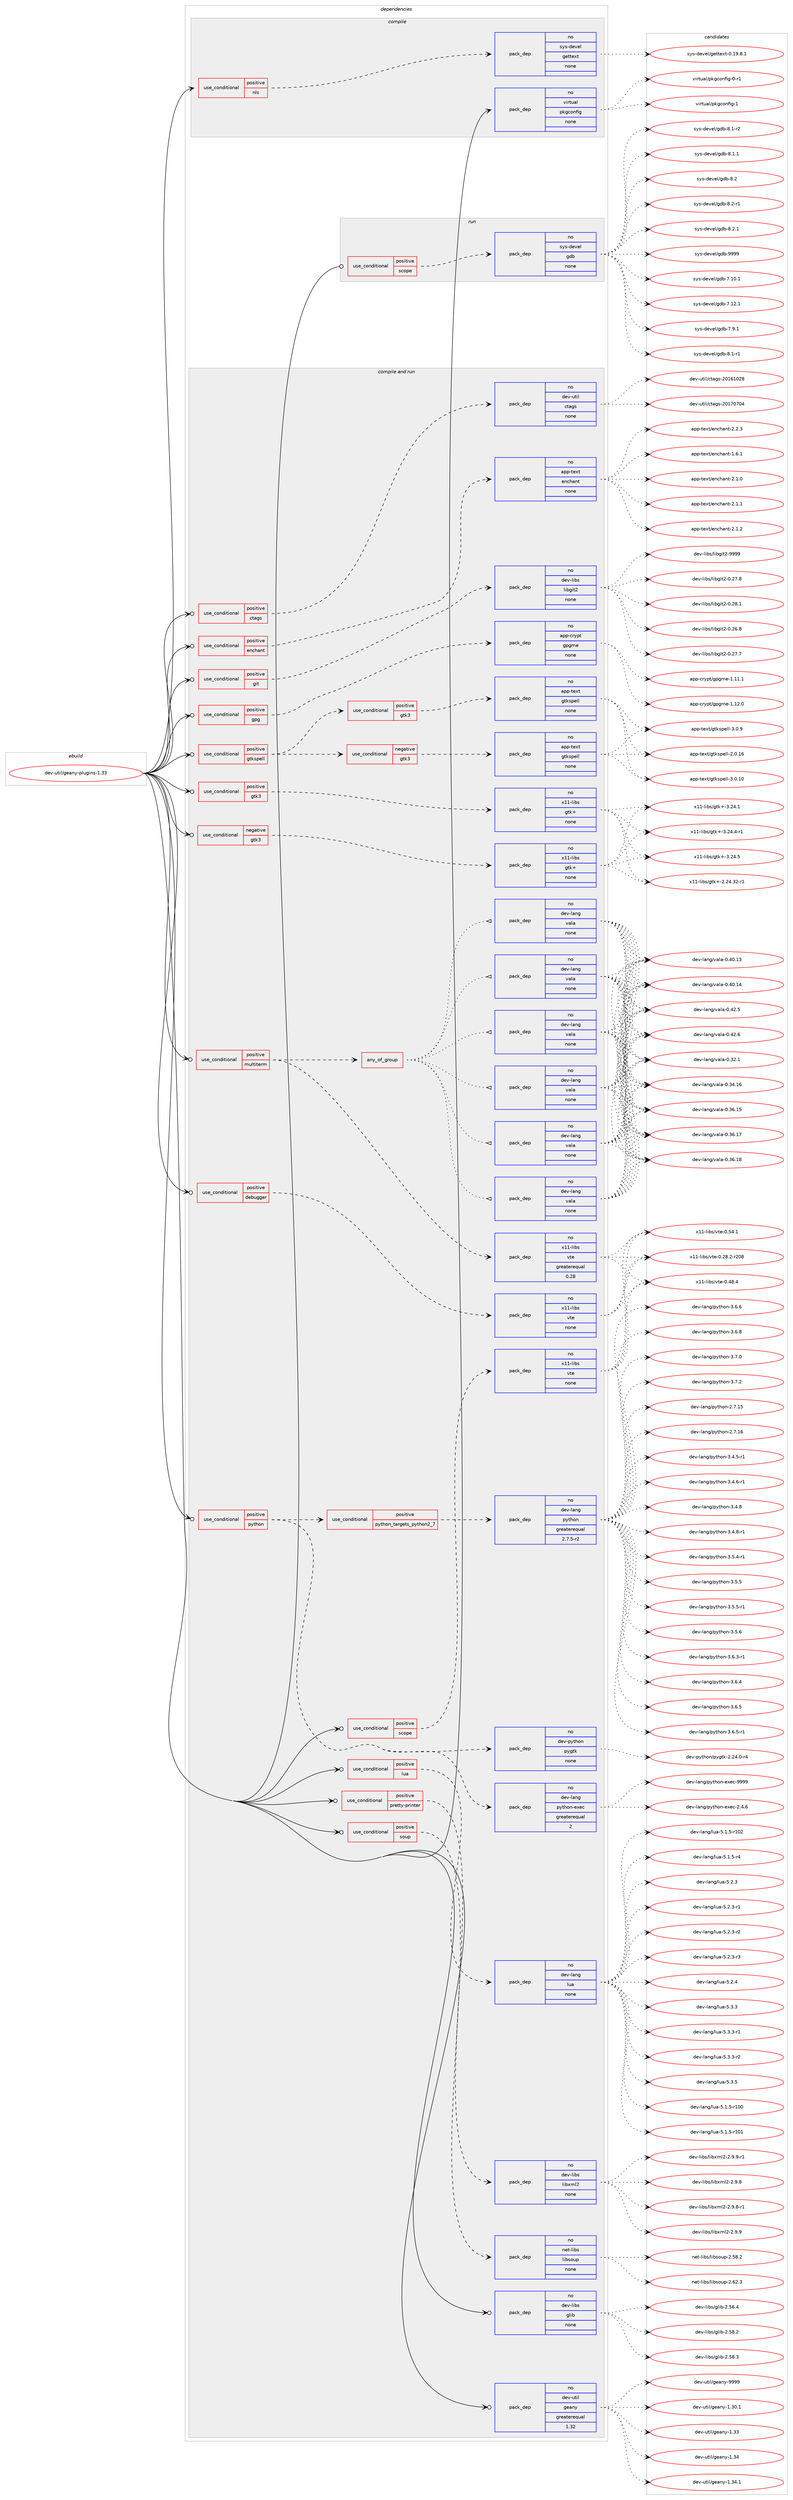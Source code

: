 digraph prolog {

# *************
# Graph options
# *************

newrank=true;
concentrate=true;
compound=true;
graph [rankdir=LR,fontname=Helvetica,fontsize=10,ranksep=1.5];#, ranksep=2.5, nodesep=0.2];
edge  [arrowhead=vee];
node  [fontname=Helvetica,fontsize=10];

# **********
# The ebuild
# **********

subgraph cluster_leftcol {
color=gray;
rank=same;
label=<<i>ebuild</i>>;
id [label="dev-util/geany-plugins-1.33", color=red, width=4, href="../dev-util/geany-plugins-1.33.svg"];
}

# ****************
# The dependencies
# ****************

subgraph cluster_midcol {
color=gray;
label=<<i>dependencies</i>>;
subgraph cluster_compile {
fillcolor="#eeeeee";
style=filled;
label=<<i>compile</i>>;
subgraph cond424387 {
dependency1545524 [label=<<TABLE BORDER="0" CELLBORDER="1" CELLSPACING="0" CELLPADDING="4"><TR><TD ROWSPAN="3" CELLPADDING="10">use_conditional</TD></TR><TR><TD>positive</TD></TR><TR><TD>nls</TD></TR></TABLE>>, shape=none, color=red];
subgraph pack1097500 {
dependency1545525 [label=<<TABLE BORDER="0" CELLBORDER="1" CELLSPACING="0" CELLPADDING="4" WIDTH="220"><TR><TD ROWSPAN="6" CELLPADDING="30">pack_dep</TD></TR><TR><TD WIDTH="110">no</TD></TR><TR><TD>sys-devel</TD></TR><TR><TD>gettext</TD></TR><TR><TD>none</TD></TR><TR><TD></TD></TR></TABLE>>, shape=none, color=blue];
}
dependency1545524:e -> dependency1545525:w [weight=20,style="dashed",arrowhead="vee"];
}
id:e -> dependency1545524:w [weight=20,style="solid",arrowhead="vee"];
subgraph pack1097501 {
dependency1545526 [label=<<TABLE BORDER="0" CELLBORDER="1" CELLSPACING="0" CELLPADDING="4" WIDTH="220"><TR><TD ROWSPAN="6" CELLPADDING="30">pack_dep</TD></TR><TR><TD WIDTH="110">no</TD></TR><TR><TD>virtual</TD></TR><TR><TD>pkgconfig</TD></TR><TR><TD>none</TD></TR><TR><TD></TD></TR></TABLE>>, shape=none, color=blue];
}
id:e -> dependency1545526:w [weight=20,style="solid",arrowhead="vee"];
}
subgraph cluster_compileandrun {
fillcolor="#eeeeee";
style=filled;
label=<<i>compile and run</i>>;
subgraph cond424388 {
dependency1545527 [label=<<TABLE BORDER="0" CELLBORDER="1" CELLSPACING="0" CELLPADDING="4"><TR><TD ROWSPAN="3" CELLPADDING="10">use_conditional</TD></TR><TR><TD>negative</TD></TR><TR><TD>gtk3</TD></TR></TABLE>>, shape=none, color=red];
subgraph pack1097502 {
dependency1545528 [label=<<TABLE BORDER="0" CELLBORDER="1" CELLSPACING="0" CELLPADDING="4" WIDTH="220"><TR><TD ROWSPAN="6" CELLPADDING="30">pack_dep</TD></TR><TR><TD WIDTH="110">no</TD></TR><TR><TD>x11-libs</TD></TR><TR><TD>gtk+</TD></TR><TR><TD>none</TD></TR><TR><TD></TD></TR></TABLE>>, shape=none, color=blue];
}
dependency1545527:e -> dependency1545528:w [weight=20,style="dashed",arrowhead="vee"];
}
id:e -> dependency1545527:w [weight=20,style="solid",arrowhead="odotvee"];
subgraph cond424389 {
dependency1545529 [label=<<TABLE BORDER="0" CELLBORDER="1" CELLSPACING="0" CELLPADDING="4"><TR><TD ROWSPAN="3" CELLPADDING="10">use_conditional</TD></TR><TR><TD>positive</TD></TR><TR><TD>ctags</TD></TR></TABLE>>, shape=none, color=red];
subgraph pack1097503 {
dependency1545530 [label=<<TABLE BORDER="0" CELLBORDER="1" CELLSPACING="0" CELLPADDING="4" WIDTH="220"><TR><TD ROWSPAN="6" CELLPADDING="30">pack_dep</TD></TR><TR><TD WIDTH="110">no</TD></TR><TR><TD>dev-util</TD></TR><TR><TD>ctags</TD></TR><TR><TD>none</TD></TR><TR><TD></TD></TR></TABLE>>, shape=none, color=blue];
}
dependency1545529:e -> dependency1545530:w [weight=20,style="dashed",arrowhead="vee"];
}
id:e -> dependency1545529:w [weight=20,style="solid",arrowhead="odotvee"];
subgraph cond424390 {
dependency1545531 [label=<<TABLE BORDER="0" CELLBORDER="1" CELLSPACING="0" CELLPADDING="4"><TR><TD ROWSPAN="3" CELLPADDING="10">use_conditional</TD></TR><TR><TD>positive</TD></TR><TR><TD>debugger</TD></TR></TABLE>>, shape=none, color=red];
subgraph pack1097504 {
dependency1545532 [label=<<TABLE BORDER="0" CELLBORDER="1" CELLSPACING="0" CELLPADDING="4" WIDTH="220"><TR><TD ROWSPAN="6" CELLPADDING="30">pack_dep</TD></TR><TR><TD WIDTH="110">no</TD></TR><TR><TD>x11-libs</TD></TR><TR><TD>vte</TD></TR><TR><TD>none</TD></TR><TR><TD></TD></TR></TABLE>>, shape=none, color=blue];
}
dependency1545531:e -> dependency1545532:w [weight=20,style="dashed",arrowhead="vee"];
}
id:e -> dependency1545531:w [weight=20,style="solid",arrowhead="odotvee"];
subgraph cond424391 {
dependency1545533 [label=<<TABLE BORDER="0" CELLBORDER="1" CELLSPACING="0" CELLPADDING="4"><TR><TD ROWSPAN="3" CELLPADDING="10">use_conditional</TD></TR><TR><TD>positive</TD></TR><TR><TD>enchant</TD></TR></TABLE>>, shape=none, color=red];
subgraph pack1097505 {
dependency1545534 [label=<<TABLE BORDER="0" CELLBORDER="1" CELLSPACING="0" CELLPADDING="4" WIDTH="220"><TR><TD ROWSPAN="6" CELLPADDING="30">pack_dep</TD></TR><TR><TD WIDTH="110">no</TD></TR><TR><TD>app-text</TD></TR><TR><TD>enchant</TD></TR><TR><TD>none</TD></TR><TR><TD></TD></TR></TABLE>>, shape=none, color=blue];
}
dependency1545533:e -> dependency1545534:w [weight=20,style="dashed",arrowhead="vee"];
}
id:e -> dependency1545533:w [weight=20,style="solid",arrowhead="odotvee"];
subgraph cond424392 {
dependency1545535 [label=<<TABLE BORDER="0" CELLBORDER="1" CELLSPACING="0" CELLPADDING="4"><TR><TD ROWSPAN="3" CELLPADDING="10">use_conditional</TD></TR><TR><TD>positive</TD></TR><TR><TD>git</TD></TR></TABLE>>, shape=none, color=red];
subgraph pack1097506 {
dependency1545536 [label=<<TABLE BORDER="0" CELLBORDER="1" CELLSPACING="0" CELLPADDING="4" WIDTH="220"><TR><TD ROWSPAN="6" CELLPADDING="30">pack_dep</TD></TR><TR><TD WIDTH="110">no</TD></TR><TR><TD>dev-libs</TD></TR><TR><TD>libgit2</TD></TR><TR><TD>none</TD></TR><TR><TD></TD></TR></TABLE>>, shape=none, color=blue];
}
dependency1545535:e -> dependency1545536:w [weight=20,style="dashed",arrowhead="vee"];
}
id:e -> dependency1545535:w [weight=20,style="solid",arrowhead="odotvee"];
subgraph cond424393 {
dependency1545537 [label=<<TABLE BORDER="0" CELLBORDER="1" CELLSPACING="0" CELLPADDING="4"><TR><TD ROWSPAN="3" CELLPADDING="10">use_conditional</TD></TR><TR><TD>positive</TD></TR><TR><TD>gpg</TD></TR></TABLE>>, shape=none, color=red];
subgraph pack1097507 {
dependency1545538 [label=<<TABLE BORDER="0" CELLBORDER="1" CELLSPACING="0" CELLPADDING="4" WIDTH="220"><TR><TD ROWSPAN="6" CELLPADDING="30">pack_dep</TD></TR><TR><TD WIDTH="110">no</TD></TR><TR><TD>app-crypt</TD></TR><TR><TD>gpgme</TD></TR><TR><TD>none</TD></TR><TR><TD></TD></TR></TABLE>>, shape=none, color=blue];
}
dependency1545537:e -> dependency1545538:w [weight=20,style="dashed",arrowhead="vee"];
}
id:e -> dependency1545537:w [weight=20,style="solid",arrowhead="odotvee"];
subgraph cond424394 {
dependency1545539 [label=<<TABLE BORDER="0" CELLBORDER="1" CELLSPACING="0" CELLPADDING="4"><TR><TD ROWSPAN="3" CELLPADDING="10">use_conditional</TD></TR><TR><TD>positive</TD></TR><TR><TD>gtk3</TD></TR></TABLE>>, shape=none, color=red];
subgraph pack1097508 {
dependency1545540 [label=<<TABLE BORDER="0" CELLBORDER="1" CELLSPACING="0" CELLPADDING="4" WIDTH="220"><TR><TD ROWSPAN="6" CELLPADDING="30">pack_dep</TD></TR><TR><TD WIDTH="110">no</TD></TR><TR><TD>x11-libs</TD></TR><TR><TD>gtk+</TD></TR><TR><TD>none</TD></TR><TR><TD></TD></TR></TABLE>>, shape=none, color=blue];
}
dependency1545539:e -> dependency1545540:w [weight=20,style="dashed",arrowhead="vee"];
}
id:e -> dependency1545539:w [weight=20,style="solid",arrowhead="odotvee"];
subgraph cond424395 {
dependency1545541 [label=<<TABLE BORDER="0" CELLBORDER="1" CELLSPACING="0" CELLPADDING="4"><TR><TD ROWSPAN="3" CELLPADDING="10">use_conditional</TD></TR><TR><TD>positive</TD></TR><TR><TD>gtkspell</TD></TR></TABLE>>, shape=none, color=red];
subgraph cond424396 {
dependency1545542 [label=<<TABLE BORDER="0" CELLBORDER="1" CELLSPACING="0" CELLPADDING="4"><TR><TD ROWSPAN="3" CELLPADDING="10">use_conditional</TD></TR><TR><TD>positive</TD></TR><TR><TD>gtk3</TD></TR></TABLE>>, shape=none, color=red];
subgraph pack1097509 {
dependency1545543 [label=<<TABLE BORDER="0" CELLBORDER="1" CELLSPACING="0" CELLPADDING="4" WIDTH="220"><TR><TD ROWSPAN="6" CELLPADDING="30">pack_dep</TD></TR><TR><TD WIDTH="110">no</TD></TR><TR><TD>app-text</TD></TR><TR><TD>gtkspell</TD></TR><TR><TD>none</TD></TR><TR><TD></TD></TR></TABLE>>, shape=none, color=blue];
}
dependency1545542:e -> dependency1545543:w [weight=20,style="dashed",arrowhead="vee"];
}
dependency1545541:e -> dependency1545542:w [weight=20,style="dashed",arrowhead="vee"];
subgraph cond424397 {
dependency1545544 [label=<<TABLE BORDER="0" CELLBORDER="1" CELLSPACING="0" CELLPADDING="4"><TR><TD ROWSPAN="3" CELLPADDING="10">use_conditional</TD></TR><TR><TD>negative</TD></TR><TR><TD>gtk3</TD></TR></TABLE>>, shape=none, color=red];
subgraph pack1097510 {
dependency1545545 [label=<<TABLE BORDER="0" CELLBORDER="1" CELLSPACING="0" CELLPADDING="4" WIDTH="220"><TR><TD ROWSPAN="6" CELLPADDING="30">pack_dep</TD></TR><TR><TD WIDTH="110">no</TD></TR><TR><TD>app-text</TD></TR><TR><TD>gtkspell</TD></TR><TR><TD>none</TD></TR><TR><TD></TD></TR></TABLE>>, shape=none, color=blue];
}
dependency1545544:e -> dependency1545545:w [weight=20,style="dashed",arrowhead="vee"];
}
dependency1545541:e -> dependency1545544:w [weight=20,style="dashed",arrowhead="vee"];
}
id:e -> dependency1545541:w [weight=20,style="solid",arrowhead="odotvee"];
subgraph cond424398 {
dependency1545546 [label=<<TABLE BORDER="0" CELLBORDER="1" CELLSPACING="0" CELLPADDING="4"><TR><TD ROWSPAN="3" CELLPADDING="10">use_conditional</TD></TR><TR><TD>positive</TD></TR><TR><TD>lua</TD></TR></TABLE>>, shape=none, color=red];
subgraph pack1097511 {
dependency1545547 [label=<<TABLE BORDER="0" CELLBORDER="1" CELLSPACING="0" CELLPADDING="4" WIDTH="220"><TR><TD ROWSPAN="6" CELLPADDING="30">pack_dep</TD></TR><TR><TD WIDTH="110">no</TD></TR><TR><TD>dev-lang</TD></TR><TR><TD>lua</TD></TR><TR><TD>none</TD></TR><TR><TD></TD></TR></TABLE>>, shape=none, color=blue];
}
dependency1545546:e -> dependency1545547:w [weight=20,style="dashed",arrowhead="vee"];
}
id:e -> dependency1545546:w [weight=20,style="solid",arrowhead="odotvee"];
subgraph cond424399 {
dependency1545548 [label=<<TABLE BORDER="0" CELLBORDER="1" CELLSPACING="0" CELLPADDING="4"><TR><TD ROWSPAN="3" CELLPADDING="10">use_conditional</TD></TR><TR><TD>positive</TD></TR><TR><TD>multiterm</TD></TR></TABLE>>, shape=none, color=red];
subgraph any23044 {
dependency1545549 [label=<<TABLE BORDER="0" CELLBORDER="1" CELLSPACING="0" CELLPADDING="4"><TR><TD CELLPADDING="10">any_of_group</TD></TR></TABLE>>, shape=none, color=red];subgraph pack1097512 {
dependency1545550 [label=<<TABLE BORDER="0" CELLBORDER="1" CELLSPACING="0" CELLPADDING="4" WIDTH="220"><TR><TD ROWSPAN="6" CELLPADDING="30">pack_dep</TD></TR><TR><TD WIDTH="110">no</TD></TR><TR><TD>dev-lang</TD></TR><TR><TD>vala</TD></TR><TR><TD>none</TD></TR><TR><TD></TD></TR></TABLE>>, shape=none, color=blue];
}
dependency1545549:e -> dependency1545550:w [weight=20,style="dotted",arrowhead="oinv"];
subgraph pack1097513 {
dependency1545551 [label=<<TABLE BORDER="0" CELLBORDER="1" CELLSPACING="0" CELLPADDING="4" WIDTH="220"><TR><TD ROWSPAN="6" CELLPADDING="30">pack_dep</TD></TR><TR><TD WIDTH="110">no</TD></TR><TR><TD>dev-lang</TD></TR><TR><TD>vala</TD></TR><TR><TD>none</TD></TR><TR><TD></TD></TR></TABLE>>, shape=none, color=blue];
}
dependency1545549:e -> dependency1545551:w [weight=20,style="dotted",arrowhead="oinv"];
subgraph pack1097514 {
dependency1545552 [label=<<TABLE BORDER="0" CELLBORDER="1" CELLSPACING="0" CELLPADDING="4" WIDTH="220"><TR><TD ROWSPAN="6" CELLPADDING="30">pack_dep</TD></TR><TR><TD WIDTH="110">no</TD></TR><TR><TD>dev-lang</TD></TR><TR><TD>vala</TD></TR><TR><TD>none</TD></TR><TR><TD></TD></TR></TABLE>>, shape=none, color=blue];
}
dependency1545549:e -> dependency1545552:w [weight=20,style="dotted",arrowhead="oinv"];
subgraph pack1097515 {
dependency1545553 [label=<<TABLE BORDER="0" CELLBORDER="1" CELLSPACING="0" CELLPADDING="4" WIDTH="220"><TR><TD ROWSPAN="6" CELLPADDING="30">pack_dep</TD></TR><TR><TD WIDTH="110">no</TD></TR><TR><TD>dev-lang</TD></TR><TR><TD>vala</TD></TR><TR><TD>none</TD></TR><TR><TD></TD></TR></TABLE>>, shape=none, color=blue];
}
dependency1545549:e -> dependency1545553:w [weight=20,style="dotted",arrowhead="oinv"];
subgraph pack1097516 {
dependency1545554 [label=<<TABLE BORDER="0" CELLBORDER="1" CELLSPACING="0" CELLPADDING="4" WIDTH="220"><TR><TD ROWSPAN="6" CELLPADDING="30">pack_dep</TD></TR><TR><TD WIDTH="110">no</TD></TR><TR><TD>dev-lang</TD></TR><TR><TD>vala</TD></TR><TR><TD>none</TD></TR><TR><TD></TD></TR></TABLE>>, shape=none, color=blue];
}
dependency1545549:e -> dependency1545554:w [weight=20,style="dotted",arrowhead="oinv"];
subgraph pack1097517 {
dependency1545555 [label=<<TABLE BORDER="0" CELLBORDER="1" CELLSPACING="0" CELLPADDING="4" WIDTH="220"><TR><TD ROWSPAN="6" CELLPADDING="30">pack_dep</TD></TR><TR><TD WIDTH="110">no</TD></TR><TR><TD>dev-lang</TD></TR><TR><TD>vala</TD></TR><TR><TD>none</TD></TR><TR><TD></TD></TR></TABLE>>, shape=none, color=blue];
}
dependency1545549:e -> dependency1545555:w [weight=20,style="dotted",arrowhead="oinv"];
}
dependency1545548:e -> dependency1545549:w [weight=20,style="dashed",arrowhead="vee"];
subgraph pack1097518 {
dependency1545556 [label=<<TABLE BORDER="0" CELLBORDER="1" CELLSPACING="0" CELLPADDING="4" WIDTH="220"><TR><TD ROWSPAN="6" CELLPADDING="30">pack_dep</TD></TR><TR><TD WIDTH="110">no</TD></TR><TR><TD>x11-libs</TD></TR><TR><TD>vte</TD></TR><TR><TD>greaterequal</TD></TR><TR><TD>0.28</TD></TR></TABLE>>, shape=none, color=blue];
}
dependency1545548:e -> dependency1545556:w [weight=20,style="dashed",arrowhead="vee"];
}
id:e -> dependency1545548:w [weight=20,style="solid",arrowhead="odotvee"];
subgraph cond424400 {
dependency1545557 [label=<<TABLE BORDER="0" CELLBORDER="1" CELLSPACING="0" CELLPADDING="4"><TR><TD ROWSPAN="3" CELLPADDING="10">use_conditional</TD></TR><TR><TD>positive</TD></TR><TR><TD>pretty-printer</TD></TR></TABLE>>, shape=none, color=red];
subgraph pack1097519 {
dependency1545558 [label=<<TABLE BORDER="0" CELLBORDER="1" CELLSPACING="0" CELLPADDING="4" WIDTH="220"><TR><TD ROWSPAN="6" CELLPADDING="30">pack_dep</TD></TR><TR><TD WIDTH="110">no</TD></TR><TR><TD>dev-libs</TD></TR><TR><TD>libxml2</TD></TR><TR><TD>none</TD></TR><TR><TD></TD></TR></TABLE>>, shape=none, color=blue];
}
dependency1545557:e -> dependency1545558:w [weight=20,style="dashed",arrowhead="vee"];
}
id:e -> dependency1545557:w [weight=20,style="solid",arrowhead="odotvee"];
subgraph cond424401 {
dependency1545559 [label=<<TABLE BORDER="0" CELLBORDER="1" CELLSPACING="0" CELLPADDING="4"><TR><TD ROWSPAN="3" CELLPADDING="10">use_conditional</TD></TR><TR><TD>positive</TD></TR><TR><TD>python</TD></TR></TABLE>>, shape=none, color=red];
subgraph pack1097520 {
dependency1545560 [label=<<TABLE BORDER="0" CELLBORDER="1" CELLSPACING="0" CELLPADDING="4" WIDTH="220"><TR><TD ROWSPAN="6" CELLPADDING="30">pack_dep</TD></TR><TR><TD WIDTH="110">no</TD></TR><TR><TD>dev-python</TD></TR><TR><TD>pygtk</TD></TR><TR><TD>none</TD></TR><TR><TD></TD></TR></TABLE>>, shape=none, color=blue];
}
dependency1545559:e -> dependency1545560:w [weight=20,style="dashed",arrowhead="vee"];
subgraph cond424402 {
dependency1545561 [label=<<TABLE BORDER="0" CELLBORDER="1" CELLSPACING="0" CELLPADDING="4"><TR><TD ROWSPAN="3" CELLPADDING="10">use_conditional</TD></TR><TR><TD>positive</TD></TR><TR><TD>python_targets_python2_7</TD></TR></TABLE>>, shape=none, color=red];
subgraph pack1097521 {
dependency1545562 [label=<<TABLE BORDER="0" CELLBORDER="1" CELLSPACING="0" CELLPADDING="4" WIDTH="220"><TR><TD ROWSPAN="6" CELLPADDING="30">pack_dep</TD></TR><TR><TD WIDTH="110">no</TD></TR><TR><TD>dev-lang</TD></TR><TR><TD>python</TD></TR><TR><TD>greaterequal</TD></TR><TR><TD>2.7.5-r2</TD></TR></TABLE>>, shape=none, color=blue];
}
dependency1545561:e -> dependency1545562:w [weight=20,style="dashed",arrowhead="vee"];
}
dependency1545559:e -> dependency1545561:w [weight=20,style="dashed",arrowhead="vee"];
subgraph pack1097522 {
dependency1545563 [label=<<TABLE BORDER="0" CELLBORDER="1" CELLSPACING="0" CELLPADDING="4" WIDTH="220"><TR><TD ROWSPAN="6" CELLPADDING="30">pack_dep</TD></TR><TR><TD WIDTH="110">no</TD></TR><TR><TD>dev-lang</TD></TR><TR><TD>python-exec</TD></TR><TR><TD>greaterequal</TD></TR><TR><TD>2</TD></TR></TABLE>>, shape=none, color=blue];
}
dependency1545559:e -> dependency1545563:w [weight=20,style="dashed",arrowhead="vee"];
}
id:e -> dependency1545559:w [weight=20,style="solid",arrowhead="odotvee"];
subgraph cond424403 {
dependency1545564 [label=<<TABLE BORDER="0" CELLBORDER="1" CELLSPACING="0" CELLPADDING="4"><TR><TD ROWSPAN="3" CELLPADDING="10">use_conditional</TD></TR><TR><TD>positive</TD></TR><TR><TD>scope</TD></TR></TABLE>>, shape=none, color=red];
subgraph pack1097523 {
dependency1545565 [label=<<TABLE BORDER="0" CELLBORDER="1" CELLSPACING="0" CELLPADDING="4" WIDTH="220"><TR><TD ROWSPAN="6" CELLPADDING="30">pack_dep</TD></TR><TR><TD WIDTH="110">no</TD></TR><TR><TD>x11-libs</TD></TR><TR><TD>vte</TD></TR><TR><TD>none</TD></TR><TR><TD></TD></TR></TABLE>>, shape=none, color=blue];
}
dependency1545564:e -> dependency1545565:w [weight=20,style="dashed",arrowhead="vee"];
}
id:e -> dependency1545564:w [weight=20,style="solid",arrowhead="odotvee"];
subgraph cond424404 {
dependency1545566 [label=<<TABLE BORDER="0" CELLBORDER="1" CELLSPACING="0" CELLPADDING="4"><TR><TD ROWSPAN="3" CELLPADDING="10">use_conditional</TD></TR><TR><TD>positive</TD></TR><TR><TD>soup</TD></TR></TABLE>>, shape=none, color=red];
subgraph pack1097524 {
dependency1545567 [label=<<TABLE BORDER="0" CELLBORDER="1" CELLSPACING="0" CELLPADDING="4" WIDTH="220"><TR><TD ROWSPAN="6" CELLPADDING="30">pack_dep</TD></TR><TR><TD WIDTH="110">no</TD></TR><TR><TD>net-libs</TD></TR><TR><TD>libsoup</TD></TR><TR><TD>none</TD></TR><TR><TD></TD></TR></TABLE>>, shape=none, color=blue];
}
dependency1545566:e -> dependency1545567:w [weight=20,style="dashed",arrowhead="vee"];
}
id:e -> dependency1545566:w [weight=20,style="solid",arrowhead="odotvee"];
subgraph pack1097525 {
dependency1545568 [label=<<TABLE BORDER="0" CELLBORDER="1" CELLSPACING="0" CELLPADDING="4" WIDTH="220"><TR><TD ROWSPAN="6" CELLPADDING="30">pack_dep</TD></TR><TR><TD WIDTH="110">no</TD></TR><TR><TD>dev-libs</TD></TR><TR><TD>glib</TD></TR><TR><TD>none</TD></TR><TR><TD></TD></TR></TABLE>>, shape=none, color=blue];
}
id:e -> dependency1545568:w [weight=20,style="solid",arrowhead="odotvee"];
subgraph pack1097526 {
dependency1545569 [label=<<TABLE BORDER="0" CELLBORDER="1" CELLSPACING="0" CELLPADDING="4" WIDTH="220"><TR><TD ROWSPAN="6" CELLPADDING="30">pack_dep</TD></TR><TR><TD WIDTH="110">no</TD></TR><TR><TD>dev-util</TD></TR><TR><TD>geany</TD></TR><TR><TD>greaterequal</TD></TR><TR><TD>1.32</TD></TR></TABLE>>, shape=none, color=blue];
}
id:e -> dependency1545569:w [weight=20,style="solid",arrowhead="odotvee"];
}
subgraph cluster_run {
fillcolor="#eeeeee";
style=filled;
label=<<i>run</i>>;
subgraph cond424405 {
dependency1545570 [label=<<TABLE BORDER="0" CELLBORDER="1" CELLSPACING="0" CELLPADDING="4"><TR><TD ROWSPAN="3" CELLPADDING="10">use_conditional</TD></TR><TR><TD>positive</TD></TR><TR><TD>scope</TD></TR></TABLE>>, shape=none, color=red];
subgraph pack1097527 {
dependency1545571 [label=<<TABLE BORDER="0" CELLBORDER="1" CELLSPACING="0" CELLPADDING="4" WIDTH="220"><TR><TD ROWSPAN="6" CELLPADDING="30">pack_dep</TD></TR><TR><TD WIDTH="110">no</TD></TR><TR><TD>sys-devel</TD></TR><TR><TD>gdb</TD></TR><TR><TD>none</TD></TR><TR><TD></TD></TR></TABLE>>, shape=none, color=blue];
}
dependency1545570:e -> dependency1545571:w [weight=20,style="dashed",arrowhead="vee"];
}
id:e -> dependency1545570:w [weight=20,style="solid",arrowhead="odot"];
}
}

# **************
# The candidates
# **************

subgraph cluster_choices {
rank=same;
color=gray;
label=<<i>candidates</i>>;

subgraph choice1097500 {
color=black;
nodesep=1;
choice1151211154510010111810110847103101116116101120116454846495746564649 [label="sys-devel/gettext-0.19.8.1", color=red, width=4,href="../sys-devel/gettext-0.19.8.1.svg"];
dependency1545525:e -> choice1151211154510010111810110847103101116116101120116454846495746564649:w [style=dotted,weight="100"];
}
subgraph choice1097501 {
color=black;
nodesep=1;
choice11810511411611797108471121071039911111010210510345484511449 [label="virtual/pkgconfig-0-r1", color=red, width=4,href="../virtual/pkgconfig-0-r1.svg"];
choice1181051141161179710847112107103991111101021051034549 [label="virtual/pkgconfig-1", color=red, width=4,href="../virtual/pkgconfig-1.svg"];
dependency1545526:e -> choice11810511411611797108471121071039911111010210510345484511449:w [style=dotted,weight="100"];
dependency1545526:e -> choice1181051141161179710847112107103991111101021051034549:w [style=dotted,weight="100"];
}
subgraph choice1097502 {
color=black;
nodesep=1;
choice12049494510810598115471031161074345504650524651504511449 [label="x11-libs/gtk+-2.24.32-r1", color=red, width=4,href="../x11-libs/gtk+-2.24.32-r1.svg"];
choice12049494510810598115471031161074345514650524649 [label="x11-libs/gtk+-3.24.1", color=red, width=4,href="../x11-libs/gtk+-3.24.1.svg"];
choice120494945108105981154710311610743455146505246524511449 [label="x11-libs/gtk+-3.24.4-r1", color=red, width=4,href="../x11-libs/gtk+-3.24.4-r1.svg"];
choice12049494510810598115471031161074345514650524653 [label="x11-libs/gtk+-3.24.5", color=red, width=4,href="../x11-libs/gtk+-3.24.5.svg"];
dependency1545528:e -> choice12049494510810598115471031161074345504650524651504511449:w [style=dotted,weight="100"];
dependency1545528:e -> choice12049494510810598115471031161074345514650524649:w [style=dotted,weight="100"];
dependency1545528:e -> choice120494945108105981154710311610743455146505246524511449:w [style=dotted,weight="100"];
dependency1545528:e -> choice12049494510810598115471031161074345514650524653:w [style=dotted,weight="100"];
}
subgraph choice1097503 {
color=black;
nodesep=1;
choice10010111845117116105108479911697103115455048495449485056 [label="dev-util/ctags-20161028", color=red, width=4,href="../dev-util/ctags-20161028.svg"];
choice10010111845117116105108479911697103115455048495548554852 [label="dev-util/ctags-20170704", color=red, width=4,href="../dev-util/ctags-20170704.svg"];
dependency1545530:e -> choice10010111845117116105108479911697103115455048495449485056:w [style=dotted,weight="100"];
dependency1545530:e -> choice10010111845117116105108479911697103115455048495548554852:w [style=dotted,weight="100"];
}
subgraph choice1097504 {
color=black;
nodesep=1;
choice12049494510810598115471181161014548465056465045114504856 [label="x11-libs/vte-0.28.2-r208", color=red, width=4,href="../x11-libs/vte-0.28.2-r208.svg"];
choice120494945108105981154711811610145484652564652 [label="x11-libs/vte-0.48.4", color=red, width=4,href="../x11-libs/vte-0.48.4.svg"];
choice120494945108105981154711811610145484653524649 [label="x11-libs/vte-0.54.1", color=red, width=4,href="../x11-libs/vte-0.54.1.svg"];
dependency1545532:e -> choice12049494510810598115471181161014548465056465045114504856:w [style=dotted,weight="100"];
dependency1545532:e -> choice120494945108105981154711811610145484652564652:w [style=dotted,weight="100"];
dependency1545532:e -> choice120494945108105981154711811610145484653524649:w [style=dotted,weight="100"];
}
subgraph choice1097505 {
color=black;
nodesep=1;
choice9711211245116101120116471011109910497110116454946544649 [label="app-text/enchant-1.6.1", color=red, width=4,href="../app-text/enchant-1.6.1.svg"];
choice9711211245116101120116471011109910497110116455046494648 [label="app-text/enchant-2.1.0", color=red, width=4,href="../app-text/enchant-2.1.0.svg"];
choice9711211245116101120116471011109910497110116455046494649 [label="app-text/enchant-2.1.1", color=red, width=4,href="../app-text/enchant-2.1.1.svg"];
choice9711211245116101120116471011109910497110116455046494650 [label="app-text/enchant-2.1.2", color=red, width=4,href="../app-text/enchant-2.1.2.svg"];
choice9711211245116101120116471011109910497110116455046504651 [label="app-text/enchant-2.2.3", color=red, width=4,href="../app-text/enchant-2.2.3.svg"];
dependency1545534:e -> choice9711211245116101120116471011109910497110116454946544649:w [style=dotted,weight="100"];
dependency1545534:e -> choice9711211245116101120116471011109910497110116455046494648:w [style=dotted,weight="100"];
dependency1545534:e -> choice9711211245116101120116471011109910497110116455046494649:w [style=dotted,weight="100"];
dependency1545534:e -> choice9711211245116101120116471011109910497110116455046494650:w [style=dotted,weight="100"];
dependency1545534:e -> choice9711211245116101120116471011109910497110116455046504651:w [style=dotted,weight="100"];
}
subgraph choice1097506 {
color=black;
nodesep=1;
choice100101118451081059811547108105981031051165045484650544656 [label="dev-libs/libgit2-0.26.8", color=red, width=4,href="../dev-libs/libgit2-0.26.8.svg"];
choice100101118451081059811547108105981031051165045484650554655 [label="dev-libs/libgit2-0.27.7", color=red, width=4,href="../dev-libs/libgit2-0.27.7.svg"];
choice100101118451081059811547108105981031051165045484650554656 [label="dev-libs/libgit2-0.27.8", color=red, width=4,href="../dev-libs/libgit2-0.27.8.svg"];
choice100101118451081059811547108105981031051165045484650564649 [label="dev-libs/libgit2-0.28.1", color=red, width=4,href="../dev-libs/libgit2-0.28.1.svg"];
choice10010111845108105981154710810598103105116504557575757 [label="dev-libs/libgit2-9999", color=red, width=4,href="../dev-libs/libgit2-9999.svg"];
dependency1545536:e -> choice100101118451081059811547108105981031051165045484650544656:w [style=dotted,weight="100"];
dependency1545536:e -> choice100101118451081059811547108105981031051165045484650554655:w [style=dotted,weight="100"];
dependency1545536:e -> choice100101118451081059811547108105981031051165045484650554656:w [style=dotted,weight="100"];
dependency1545536:e -> choice100101118451081059811547108105981031051165045484650564649:w [style=dotted,weight="100"];
dependency1545536:e -> choice10010111845108105981154710810598103105116504557575757:w [style=dotted,weight="100"];
}
subgraph choice1097507 {
color=black;
nodesep=1;
choice9711211245991141211121164710311210310910145494649494649 [label="app-crypt/gpgme-1.11.1", color=red, width=4,href="../app-crypt/gpgme-1.11.1.svg"];
choice9711211245991141211121164710311210310910145494649504648 [label="app-crypt/gpgme-1.12.0", color=red, width=4,href="../app-crypt/gpgme-1.12.0.svg"];
dependency1545538:e -> choice9711211245991141211121164710311210310910145494649494649:w [style=dotted,weight="100"];
dependency1545538:e -> choice9711211245991141211121164710311210310910145494649504648:w [style=dotted,weight="100"];
}
subgraph choice1097508 {
color=black;
nodesep=1;
choice12049494510810598115471031161074345504650524651504511449 [label="x11-libs/gtk+-2.24.32-r1", color=red, width=4,href="../x11-libs/gtk+-2.24.32-r1.svg"];
choice12049494510810598115471031161074345514650524649 [label="x11-libs/gtk+-3.24.1", color=red, width=4,href="../x11-libs/gtk+-3.24.1.svg"];
choice120494945108105981154710311610743455146505246524511449 [label="x11-libs/gtk+-3.24.4-r1", color=red, width=4,href="../x11-libs/gtk+-3.24.4-r1.svg"];
choice12049494510810598115471031161074345514650524653 [label="x11-libs/gtk+-3.24.5", color=red, width=4,href="../x11-libs/gtk+-3.24.5.svg"];
dependency1545540:e -> choice12049494510810598115471031161074345504650524651504511449:w [style=dotted,weight="100"];
dependency1545540:e -> choice12049494510810598115471031161074345514650524649:w [style=dotted,weight="100"];
dependency1545540:e -> choice120494945108105981154710311610743455146505246524511449:w [style=dotted,weight="100"];
dependency1545540:e -> choice12049494510810598115471031161074345514650524653:w [style=dotted,weight="100"];
}
subgraph choice1097509 {
color=black;
nodesep=1;
choice97112112451161011201164710311610711511210110810845504648464954 [label="app-text/gtkspell-2.0.16", color=red, width=4,href="../app-text/gtkspell-2.0.16.svg"];
choice97112112451161011201164710311610711511210110810845514648464948 [label="app-text/gtkspell-3.0.10", color=red, width=4,href="../app-text/gtkspell-3.0.10.svg"];
choice971121124511610112011647103116107115112101108108455146484657 [label="app-text/gtkspell-3.0.9", color=red, width=4,href="../app-text/gtkspell-3.0.9.svg"];
dependency1545543:e -> choice97112112451161011201164710311610711511210110810845504648464954:w [style=dotted,weight="100"];
dependency1545543:e -> choice97112112451161011201164710311610711511210110810845514648464948:w [style=dotted,weight="100"];
dependency1545543:e -> choice971121124511610112011647103116107115112101108108455146484657:w [style=dotted,weight="100"];
}
subgraph choice1097510 {
color=black;
nodesep=1;
choice97112112451161011201164710311610711511210110810845504648464954 [label="app-text/gtkspell-2.0.16", color=red, width=4,href="../app-text/gtkspell-2.0.16.svg"];
choice97112112451161011201164710311610711511210110810845514648464948 [label="app-text/gtkspell-3.0.10", color=red, width=4,href="../app-text/gtkspell-3.0.10.svg"];
choice971121124511610112011647103116107115112101108108455146484657 [label="app-text/gtkspell-3.0.9", color=red, width=4,href="../app-text/gtkspell-3.0.9.svg"];
dependency1545545:e -> choice97112112451161011201164710311610711511210110810845504648464954:w [style=dotted,weight="100"];
dependency1545545:e -> choice97112112451161011201164710311610711511210110810845514648464948:w [style=dotted,weight="100"];
dependency1545545:e -> choice971121124511610112011647103116107115112101108108455146484657:w [style=dotted,weight="100"];
}
subgraph choice1097511 {
color=black;
nodesep=1;
choice1001011184510897110103471081179745534649465345114494848 [label="dev-lang/lua-5.1.5-r100", color=red, width=4,href="../dev-lang/lua-5.1.5-r100.svg"];
choice1001011184510897110103471081179745534649465345114494849 [label="dev-lang/lua-5.1.5-r101", color=red, width=4,href="../dev-lang/lua-5.1.5-r101.svg"];
choice1001011184510897110103471081179745534649465345114494850 [label="dev-lang/lua-5.1.5-r102", color=red, width=4,href="../dev-lang/lua-5.1.5-r102.svg"];
choice100101118451089711010347108117974553464946534511452 [label="dev-lang/lua-5.1.5-r4", color=red, width=4,href="../dev-lang/lua-5.1.5-r4.svg"];
choice10010111845108971101034710811797455346504651 [label="dev-lang/lua-5.2.3", color=red, width=4,href="../dev-lang/lua-5.2.3.svg"];
choice100101118451089711010347108117974553465046514511449 [label="dev-lang/lua-5.2.3-r1", color=red, width=4,href="../dev-lang/lua-5.2.3-r1.svg"];
choice100101118451089711010347108117974553465046514511450 [label="dev-lang/lua-5.2.3-r2", color=red, width=4,href="../dev-lang/lua-5.2.3-r2.svg"];
choice100101118451089711010347108117974553465046514511451 [label="dev-lang/lua-5.2.3-r3", color=red, width=4,href="../dev-lang/lua-5.2.3-r3.svg"];
choice10010111845108971101034710811797455346504652 [label="dev-lang/lua-5.2.4", color=red, width=4,href="../dev-lang/lua-5.2.4.svg"];
choice10010111845108971101034710811797455346514651 [label="dev-lang/lua-5.3.3", color=red, width=4,href="../dev-lang/lua-5.3.3.svg"];
choice100101118451089711010347108117974553465146514511449 [label="dev-lang/lua-5.3.3-r1", color=red, width=4,href="../dev-lang/lua-5.3.3-r1.svg"];
choice100101118451089711010347108117974553465146514511450 [label="dev-lang/lua-5.3.3-r2", color=red, width=4,href="../dev-lang/lua-5.3.3-r2.svg"];
choice10010111845108971101034710811797455346514653 [label="dev-lang/lua-5.3.5", color=red, width=4,href="../dev-lang/lua-5.3.5.svg"];
dependency1545547:e -> choice1001011184510897110103471081179745534649465345114494848:w [style=dotted,weight="100"];
dependency1545547:e -> choice1001011184510897110103471081179745534649465345114494849:w [style=dotted,weight="100"];
dependency1545547:e -> choice1001011184510897110103471081179745534649465345114494850:w [style=dotted,weight="100"];
dependency1545547:e -> choice100101118451089711010347108117974553464946534511452:w [style=dotted,weight="100"];
dependency1545547:e -> choice10010111845108971101034710811797455346504651:w [style=dotted,weight="100"];
dependency1545547:e -> choice100101118451089711010347108117974553465046514511449:w [style=dotted,weight="100"];
dependency1545547:e -> choice100101118451089711010347108117974553465046514511450:w [style=dotted,weight="100"];
dependency1545547:e -> choice100101118451089711010347108117974553465046514511451:w [style=dotted,weight="100"];
dependency1545547:e -> choice10010111845108971101034710811797455346504652:w [style=dotted,weight="100"];
dependency1545547:e -> choice10010111845108971101034710811797455346514651:w [style=dotted,weight="100"];
dependency1545547:e -> choice100101118451089711010347108117974553465146514511449:w [style=dotted,weight="100"];
dependency1545547:e -> choice100101118451089711010347108117974553465146514511450:w [style=dotted,weight="100"];
dependency1545547:e -> choice10010111845108971101034710811797455346514653:w [style=dotted,weight="100"];
}
subgraph choice1097512 {
color=black;
nodesep=1;
choice100101118451089711010347118971089745484651504649 [label="dev-lang/vala-0.32.1", color=red, width=4,href="../dev-lang/vala-0.32.1.svg"];
choice10010111845108971101034711897108974548465152464954 [label="dev-lang/vala-0.34.16", color=red, width=4,href="../dev-lang/vala-0.34.16.svg"];
choice10010111845108971101034711897108974548465154464953 [label="dev-lang/vala-0.36.15", color=red, width=4,href="../dev-lang/vala-0.36.15.svg"];
choice10010111845108971101034711897108974548465154464955 [label="dev-lang/vala-0.36.17", color=red, width=4,href="../dev-lang/vala-0.36.17.svg"];
choice10010111845108971101034711897108974548465154464956 [label="dev-lang/vala-0.36.18", color=red, width=4,href="../dev-lang/vala-0.36.18.svg"];
choice10010111845108971101034711897108974548465248464951 [label="dev-lang/vala-0.40.13", color=red, width=4,href="../dev-lang/vala-0.40.13.svg"];
choice10010111845108971101034711897108974548465248464952 [label="dev-lang/vala-0.40.14", color=red, width=4,href="../dev-lang/vala-0.40.14.svg"];
choice100101118451089711010347118971089745484652504653 [label="dev-lang/vala-0.42.5", color=red, width=4,href="../dev-lang/vala-0.42.5.svg"];
choice100101118451089711010347118971089745484652504654 [label="dev-lang/vala-0.42.6", color=red, width=4,href="../dev-lang/vala-0.42.6.svg"];
dependency1545550:e -> choice100101118451089711010347118971089745484651504649:w [style=dotted,weight="100"];
dependency1545550:e -> choice10010111845108971101034711897108974548465152464954:w [style=dotted,weight="100"];
dependency1545550:e -> choice10010111845108971101034711897108974548465154464953:w [style=dotted,weight="100"];
dependency1545550:e -> choice10010111845108971101034711897108974548465154464955:w [style=dotted,weight="100"];
dependency1545550:e -> choice10010111845108971101034711897108974548465154464956:w [style=dotted,weight="100"];
dependency1545550:e -> choice10010111845108971101034711897108974548465248464951:w [style=dotted,weight="100"];
dependency1545550:e -> choice10010111845108971101034711897108974548465248464952:w [style=dotted,weight="100"];
dependency1545550:e -> choice100101118451089711010347118971089745484652504653:w [style=dotted,weight="100"];
dependency1545550:e -> choice100101118451089711010347118971089745484652504654:w [style=dotted,weight="100"];
}
subgraph choice1097513 {
color=black;
nodesep=1;
choice100101118451089711010347118971089745484651504649 [label="dev-lang/vala-0.32.1", color=red, width=4,href="../dev-lang/vala-0.32.1.svg"];
choice10010111845108971101034711897108974548465152464954 [label="dev-lang/vala-0.34.16", color=red, width=4,href="../dev-lang/vala-0.34.16.svg"];
choice10010111845108971101034711897108974548465154464953 [label="dev-lang/vala-0.36.15", color=red, width=4,href="../dev-lang/vala-0.36.15.svg"];
choice10010111845108971101034711897108974548465154464955 [label="dev-lang/vala-0.36.17", color=red, width=4,href="../dev-lang/vala-0.36.17.svg"];
choice10010111845108971101034711897108974548465154464956 [label="dev-lang/vala-0.36.18", color=red, width=4,href="../dev-lang/vala-0.36.18.svg"];
choice10010111845108971101034711897108974548465248464951 [label="dev-lang/vala-0.40.13", color=red, width=4,href="../dev-lang/vala-0.40.13.svg"];
choice10010111845108971101034711897108974548465248464952 [label="dev-lang/vala-0.40.14", color=red, width=4,href="../dev-lang/vala-0.40.14.svg"];
choice100101118451089711010347118971089745484652504653 [label="dev-lang/vala-0.42.5", color=red, width=4,href="../dev-lang/vala-0.42.5.svg"];
choice100101118451089711010347118971089745484652504654 [label="dev-lang/vala-0.42.6", color=red, width=4,href="../dev-lang/vala-0.42.6.svg"];
dependency1545551:e -> choice100101118451089711010347118971089745484651504649:w [style=dotted,weight="100"];
dependency1545551:e -> choice10010111845108971101034711897108974548465152464954:w [style=dotted,weight="100"];
dependency1545551:e -> choice10010111845108971101034711897108974548465154464953:w [style=dotted,weight="100"];
dependency1545551:e -> choice10010111845108971101034711897108974548465154464955:w [style=dotted,weight="100"];
dependency1545551:e -> choice10010111845108971101034711897108974548465154464956:w [style=dotted,weight="100"];
dependency1545551:e -> choice10010111845108971101034711897108974548465248464951:w [style=dotted,weight="100"];
dependency1545551:e -> choice10010111845108971101034711897108974548465248464952:w [style=dotted,weight="100"];
dependency1545551:e -> choice100101118451089711010347118971089745484652504653:w [style=dotted,weight="100"];
dependency1545551:e -> choice100101118451089711010347118971089745484652504654:w [style=dotted,weight="100"];
}
subgraph choice1097514 {
color=black;
nodesep=1;
choice100101118451089711010347118971089745484651504649 [label="dev-lang/vala-0.32.1", color=red, width=4,href="../dev-lang/vala-0.32.1.svg"];
choice10010111845108971101034711897108974548465152464954 [label="dev-lang/vala-0.34.16", color=red, width=4,href="../dev-lang/vala-0.34.16.svg"];
choice10010111845108971101034711897108974548465154464953 [label="dev-lang/vala-0.36.15", color=red, width=4,href="../dev-lang/vala-0.36.15.svg"];
choice10010111845108971101034711897108974548465154464955 [label="dev-lang/vala-0.36.17", color=red, width=4,href="../dev-lang/vala-0.36.17.svg"];
choice10010111845108971101034711897108974548465154464956 [label="dev-lang/vala-0.36.18", color=red, width=4,href="../dev-lang/vala-0.36.18.svg"];
choice10010111845108971101034711897108974548465248464951 [label="dev-lang/vala-0.40.13", color=red, width=4,href="../dev-lang/vala-0.40.13.svg"];
choice10010111845108971101034711897108974548465248464952 [label="dev-lang/vala-0.40.14", color=red, width=4,href="../dev-lang/vala-0.40.14.svg"];
choice100101118451089711010347118971089745484652504653 [label="dev-lang/vala-0.42.5", color=red, width=4,href="../dev-lang/vala-0.42.5.svg"];
choice100101118451089711010347118971089745484652504654 [label="dev-lang/vala-0.42.6", color=red, width=4,href="../dev-lang/vala-0.42.6.svg"];
dependency1545552:e -> choice100101118451089711010347118971089745484651504649:w [style=dotted,weight="100"];
dependency1545552:e -> choice10010111845108971101034711897108974548465152464954:w [style=dotted,weight="100"];
dependency1545552:e -> choice10010111845108971101034711897108974548465154464953:w [style=dotted,weight="100"];
dependency1545552:e -> choice10010111845108971101034711897108974548465154464955:w [style=dotted,weight="100"];
dependency1545552:e -> choice10010111845108971101034711897108974548465154464956:w [style=dotted,weight="100"];
dependency1545552:e -> choice10010111845108971101034711897108974548465248464951:w [style=dotted,weight="100"];
dependency1545552:e -> choice10010111845108971101034711897108974548465248464952:w [style=dotted,weight="100"];
dependency1545552:e -> choice100101118451089711010347118971089745484652504653:w [style=dotted,weight="100"];
dependency1545552:e -> choice100101118451089711010347118971089745484652504654:w [style=dotted,weight="100"];
}
subgraph choice1097515 {
color=black;
nodesep=1;
choice100101118451089711010347118971089745484651504649 [label="dev-lang/vala-0.32.1", color=red, width=4,href="../dev-lang/vala-0.32.1.svg"];
choice10010111845108971101034711897108974548465152464954 [label="dev-lang/vala-0.34.16", color=red, width=4,href="../dev-lang/vala-0.34.16.svg"];
choice10010111845108971101034711897108974548465154464953 [label="dev-lang/vala-0.36.15", color=red, width=4,href="../dev-lang/vala-0.36.15.svg"];
choice10010111845108971101034711897108974548465154464955 [label="dev-lang/vala-0.36.17", color=red, width=4,href="../dev-lang/vala-0.36.17.svg"];
choice10010111845108971101034711897108974548465154464956 [label="dev-lang/vala-0.36.18", color=red, width=4,href="../dev-lang/vala-0.36.18.svg"];
choice10010111845108971101034711897108974548465248464951 [label="dev-lang/vala-0.40.13", color=red, width=4,href="../dev-lang/vala-0.40.13.svg"];
choice10010111845108971101034711897108974548465248464952 [label="dev-lang/vala-0.40.14", color=red, width=4,href="../dev-lang/vala-0.40.14.svg"];
choice100101118451089711010347118971089745484652504653 [label="dev-lang/vala-0.42.5", color=red, width=4,href="../dev-lang/vala-0.42.5.svg"];
choice100101118451089711010347118971089745484652504654 [label="dev-lang/vala-0.42.6", color=red, width=4,href="../dev-lang/vala-0.42.6.svg"];
dependency1545553:e -> choice100101118451089711010347118971089745484651504649:w [style=dotted,weight="100"];
dependency1545553:e -> choice10010111845108971101034711897108974548465152464954:w [style=dotted,weight="100"];
dependency1545553:e -> choice10010111845108971101034711897108974548465154464953:w [style=dotted,weight="100"];
dependency1545553:e -> choice10010111845108971101034711897108974548465154464955:w [style=dotted,weight="100"];
dependency1545553:e -> choice10010111845108971101034711897108974548465154464956:w [style=dotted,weight="100"];
dependency1545553:e -> choice10010111845108971101034711897108974548465248464951:w [style=dotted,weight="100"];
dependency1545553:e -> choice10010111845108971101034711897108974548465248464952:w [style=dotted,weight="100"];
dependency1545553:e -> choice100101118451089711010347118971089745484652504653:w [style=dotted,weight="100"];
dependency1545553:e -> choice100101118451089711010347118971089745484652504654:w [style=dotted,weight="100"];
}
subgraph choice1097516 {
color=black;
nodesep=1;
choice100101118451089711010347118971089745484651504649 [label="dev-lang/vala-0.32.1", color=red, width=4,href="../dev-lang/vala-0.32.1.svg"];
choice10010111845108971101034711897108974548465152464954 [label="dev-lang/vala-0.34.16", color=red, width=4,href="../dev-lang/vala-0.34.16.svg"];
choice10010111845108971101034711897108974548465154464953 [label="dev-lang/vala-0.36.15", color=red, width=4,href="../dev-lang/vala-0.36.15.svg"];
choice10010111845108971101034711897108974548465154464955 [label="dev-lang/vala-0.36.17", color=red, width=4,href="../dev-lang/vala-0.36.17.svg"];
choice10010111845108971101034711897108974548465154464956 [label="dev-lang/vala-0.36.18", color=red, width=4,href="../dev-lang/vala-0.36.18.svg"];
choice10010111845108971101034711897108974548465248464951 [label="dev-lang/vala-0.40.13", color=red, width=4,href="../dev-lang/vala-0.40.13.svg"];
choice10010111845108971101034711897108974548465248464952 [label="dev-lang/vala-0.40.14", color=red, width=4,href="../dev-lang/vala-0.40.14.svg"];
choice100101118451089711010347118971089745484652504653 [label="dev-lang/vala-0.42.5", color=red, width=4,href="../dev-lang/vala-0.42.5.svg"];
choice100101118451089711010347118971089745484652504654 [label="dev-lang/vala-0.42.6", color=red, width=4,href="../dev-lang/vala-0.42.6.svg"];
dependency1545554:e -> choice100101118451089711010347118971089745484651504649:w [style=dotted,weight="100"];
dependency1545554:e -> choice10010111845108971101034711897108974548465152464954:w [style=dotted,weight="100"];
dependency1545554:e -> choice10010111845108971101034711897108974548465154464953:w [style=dotted,weight="100"];
dependency1545554:e -> choice10010111845108971101034711897108974548465154464955:w [style=dotted,weight="100"];
dependency1545554:e -> choice10010111845108971101034711897108974548465154464956:w [style=dotted,weight="100"];
dependency1545554:e -> choice10010111845108971101034711897108974548465248464951:w [style=dotted,weight="100"];
dependency1545554:e -> choice10010111845108971101034711897108974548465248464952:w [style=dotted,weight="100"];
dependency1545554:e -> choice100101118451089711010347118971089745484652504653:w [style=dotted,weight="100"];
dependency1545554:e -> choice100101118451089711010347118971089745484652504654:w [style=dotted,weight="100"];
}
subgraph choice1097517 {
color=black;
nodesep=1;
choice100101118451089711010347118971089745484651504649 [label="dev-lang/vala-0.32.1", color=red, width=4,href="../dev-lang/vala-0.32.1.svg"];
choice10010111845108971101034711897108974548465152464954 [label="dev-lang/vala-0.34.16", color=red, width=4,href="../dev-lang/vala-0.34.16.svg"];
choice10010111845108971101034711897108974548465154464953 [label="dev-lang/vala-0.36.15", color=red, width=4,href="../dev-lang/vala-0.36.15.svg"];
choice10010111845108971101034711897108974548465154464955 [label="dev-lang/vala-0.36.17", color=red, width=4,href="../dev-lang/vala-0.36.17.svg"];
choice10010111845108971101034711897108974548465154464956 [label="dev-lang/vala-0.36.18", color=red, width=4,href="../dev-lang/vala-0.36.18.svg"];
choice10010111845108971101034711897108974548465248464951 [label="dev-lang/vala-0.40.13", color=red, width=4,href="../dev-lang/vala-0.40.13.svg"];
choice10010111845108971101034711897108974548465248464952 [label="dev-lang/vala-0.40.14", color=red, width=4,href="../dev-lang/vala-0.40.14.svg"];
choice100101118451089711010347118971089745484652504653 [label="dev-lang/vala-0.42.5", color=red, width=4,href="../dev-lang/vala-0.42.5.svg"];
choice100101118451089711010347118971089745484652504654 [label="dev-lang/vala-0.42.6", color=red, width=4,href="../dev-lang/vala-0.42.6.svg"];
dependency1545555:e -> choice100101118451089711010347118971089745484651504649:w [style=dotted,weight="100"];
dependency1545555:e -> choice10010111845108971101034711897108974548465152464954:w [style=dotted,weight="100"];
dependency1545555:e -> choice10010111845108971101034711897108974548465154464953:w [style=dotted,weight="100"];
dependency1545555:e -> choice10010111845108971101034711897108974548465154464955:w [style=dotted,weight="100"];
dependency1545555:e -> choice10010111845108971101034711897108974548465154464956:w [style=dotted,weight="100"];
dependency1545555:e -> choice10010111845108971101034711897108974548465248464951:w [style=dotted,weight="100"];
dependency1545555:e -> choice10010111845108971101034711897108974548465248464952:w [style=dotted,weight="100"];
dependency1545555:e -> choice100101118451089711010347118971089745484652504653:w [style=dotted,weight="100"];
dependency1545555:e -> choice100101118451089711010347118971089745484652504654:w [style=dotted,weight="100"];
}
subgraph choice1097518 {
color=black;
nodesep=1;
choice12049494510810598115471181161014548465056465045114504856 [label="x11-libs/vte-0.28.2-r208", color=red, width=4,href="../x11-libs/vte-0.28.2-r208.svg"];
choice120494945108105981154711811610145484652564652 [label="x11-libs/vte-0.48.4", color=red, width=4,href="../x11-libs/vte-0.48.4.svg"];
choice120494945108105981154711811610145484653524649 [label="x11-libs/vte-0.54.1", color=red, width=4,href="../x11-libs/vte-0.54.1.svg"];
dependency1545556:e -> choice12049494510810598115471181161014548465056465045114504856:w [style=dotted,weight="100"];
dependency1545556:e -> choice120494945108105981154711811610145484652564652:w [style=dotted,weight="100"];
dependency1545556:e -> choice120494945108105981154711811610145484653524649:w [style=dotted,weight="100"];
}
subgraph choice1097519 {
color=black;
nodesep=1;
choice1001011184510810598115471081059812010910850455046574656 [label="dev-libs/libxml2-2.9.8", color=red, width=4,href="../dev-libs/libxml2-2.9.8.svg"];
choice10010111845108105981154710810598120109108504550465746564511449 [label="dev-libs/libxml2-2.9.8-r1", color=red, width=4,href="../dev-libs/libxml2-2.9.8-r1.svg"];
choice1001011184510810598115471081059812010910850455046574657 [label="dev-libs/libxml2-2.9.9", color=red, width=4,href="../dev-libs/libxml2-2.9.9.svg"];
choice10010111845108105981154710810598120109108504550465746574511449 [label="dev-libs/libxml2-2.9.9-r1", color=red, width=4,href="../dev-libs/libxml2-2.9.9-r1.svg"];
dependency1545558:e -> choice1001011184510810598115471081059812010910850455046574656:w [style=dotted,weight="100"];
dependency1545558:e -> choice10010111845108105981154710810598120109108504550465746564511449:w [style=dotted,weight="100"];
dependency1545558:e -> choice1001011184510810598115471081059812010910850455046574657:w [style=dotted,weight="100"];
dependency1545558:e -> choice10010111845108105981154710810598120109108504550465746574511449:w [style=dotted,weight="100"];
}
subgraph choice1097520 {
color=black;
nodesep=1;
choice1001011184511212111610411111047112121103116107455046505246484511452 [label="dev-python/pygtk-2.24.0-r4", color=red, width=4,href="../dev-python/pygtk-2.24.0-r4.svg"];
dependency1545560:e -> choice1001011184511212111610411111047112121103116107455046505246484511452:w [style=dotted,weight="100"];
}
subgraph choice1097521 {
color=black;
nodesep=1;
choice10010111845108971101034711212111610411111045504655464953 [label="dev-lang/python-2.7.15", color=red, width=4,href="../dev-lang/python-2.7.15.svg"];
choice10010111845108971101034711212111610411111045504655464954 [label="dev-lang/python-2.7.16", color=red, width=4,href="../dev-lang/python-2.7.16.svg"];
choice1001011184510897110103471121211161041111104551465246534511449 [label="dev-lang/python-3.4.5-r1", color=red, width=4,href="../dev-lang/python-3.4.5-r1.svg"];
choice1001011184510897110103471121211161041111104551465246544511449 [label="dev-lang/python-3.4.6-r1", color=red, width=4,href="../dev-lang/python-3.4.6-r1.svg"];
choice100101118451089711010347112121116104111110455146524656 [label="dev-lang/python-3.4.8", color=red, width=4,href="../dev-lang/python-3.4.8.svg"];
choice1001011184510897110103471121211161041111104551465246564511449 [label="dev-lang/python-3.4.8-r1", color=red, width=4,href="../dev-lang/python-3.4.8-r1.svg"];
choice1001011184510897110103471121211161041111104551465346524511449 [label="dev-lang/python-3.5.4-r1", color=red, width=4,href="../dev-lang/python-3.5.4-r1.svg"];
choice100101118451089711010347112121116104111110455146534653 [label="dev-lang/python-3.5.5", color=red, width=4,href="../dev-lang/python-3.5.5.svg"];
choice1001011184510897110103471121211161041111104551465346534511449 [label="dev-lang/python-3.5.5-r1", color=red, width=4,href="../dev-lang/python-3.5.5-r1.svg"];
choice100101118451089711010347112121116104111110455146534654 [label="dev-lang/python-3.5.6", color=red, width=4,href="../dev-lang/python-3.5.6.svg"];
choice1001011184510897110103471121211161041111104551465446514511449 [label="dev-lang/python-3.6.3-r1", color=red, width=4,href="../dev-lang/python-3.6.3-r1.svg"];
choice100101118451089711010347112121116104111110455146544652 [label="dev-lang/python-3.6.4", color=red, width=4,href="../dev-lang/python-3.6.4.svg"];
choice100101118451089711010347112121116104111110455146544653 [label="dev-lang/python-3.6.5", color=red, width=4,href="../dev-lang/python-3.6.5.svg"];
choice1001011184510897110103471121211161041111104551465446534511449 [label="dev-lang/python-3.6.5-r1", color=red, width=4,href="../dev-lang/python-3.6.5-r1.svg"];
choice100101118451089711010347112121116104111110455146544654 [label="dev-lang/python-3.6.6", color=red, width=4,href="../dev-lang/python-3.6.6.svg"];
choice100101118451089711010347112121116104111110455146544656 [label="dev-lang/python-3.6.8", color=red, width=4,href="../dev-lang/python-3.6.8.svg"];
choice100101118451089711010347112121116104111110455146554648 [label="dev-lang/python-3.7.0", color=red, width=4,href="../dev-lang/python-3.7.0.svg"];
choice100101118451089711010347112121116104111110455146554650 [label="dev-lang/python-3.7.2", color=red, width=4,href="../dev-lang/python-3.7.2.svg"];
dependency1545562:e -> choice10010111845108971101034711212111610411111045504655464953:w [style=dotted,weight="100"];
dependency1545562:e -> choice10010111845108971101034711212111610411111045504655464954:w [style=dotted,weight="100"];
dependency1545562:e -> choice1001011184510897110103471121211161041111104551465246534511449:w [style=dotted,weight="100"];
dependency1545562:e -> choice1001011184510897110103471121211161041111104551465246544511449:w [style=dotted,weight="100"];
dependency1545562:e -> choice100101118451089711010347112121116104111110455146524656:w [style=dotted,weight="100"];
dependency1545562:e -> choice1001011184510897110103471121211161041111104551465246564511449:w [style=dotted,weight="100"];
dependency1545562:e -> choice1001011184510897110103471121211161041111104551465346524511449:w [style=dotted,weight="100"];
dependency1545562:e -> choice100101118451089711010347112121116104111110455146534653:w [style=dotted,weight="100"];
dependency1545562:e -> choice1001011184510897110103471121211161041111104551465346534511449:w [style=dotted,weight="100"];
dependency1545562:e -> choice100101118451089711010347112121116104111110455146534654:w [style=dotted,weight="100"];
dependency1545562:e -> choice1001011184510897110103471121211161041111104551465446514511449:w [style=dotted,weight="100"];
dependency1545562:e -> choice100101118451089711010347112121116104111110455146544652:w [style=dotted,weight="100"];
dependency1545562:e -> choice100101118451089711010347112121116104111110455146544653:w [style=dotted,weight="100"];
dependency1545562:e -> choice1001011184510897110103471121211161041111104551465446534511449:w [style=dotted,weight="100"];
dependency1545562:e -> choice100101118451089711010347112121116104111110455146544654:w [style=dotted,weight="100"];
dependency1545562:e -> choice100101118451089711010347112121116104111110455146544656:w [style=dotted,weight="100"];
dependency1545562:e -> choice100101118451089711010347112121116104111110455146554648:w [style=dotted,weight="100"];
dependency1545562:e -> choice100101118451089711010347112121116104111110455146554650:w [style=dotted,weight="100"];
}
subgraph choice1097522 {
color=black;
nodesep=1;
choice1001011184510897110103471121211161041111104510112010199455046524654 [label="dev-lang/python-exec-2.4.6", color=red, width=4,href="../dev-lang/python-exec-2.4.6.svg"];
choice10010111845108971101034711212111610411111045101120101994557575757 [label="dev-lang/python-exec-9999", color=red, width=4,href="../dev-lang/python-exec-9999.svg"];
dependency1545563:e -> choice1001011184510897110103471121211161041111104510112010199455046524654:w [style=dotted,weight="100"];
dependency1545563:e -> choice10010111845108971101034711212111610411111045101120101994557575757:w [style=dotted,weight="100"];
}
subgraph choice1097523 {
color=black;
nodesep=1;
choice12049494510810598115471181161014548465056465045114504856 [label="x11-libs/vte-0.28.2-r208", color=red, width=4,href="../x11-libs/vte-0.28.2-r208.svg"];
choice120494945108105981154711811610145484652564652 [label="x11-libs/vte-0.48.4", color=red, width=4,href="../x11-libs/vte-0.48.4.svg"];
choice120494945108105981154711811610145484653524649 [label="x11-libs/vte-0.54.1", color=red, width=4,href="../x11-libs/vte-0.54.1.svg"];
dependency1545565:e -> choice12049494510810598115471181161014548465056465045114504856:w [style=dotted,weight="100"];
dependency1545565:e -> choice120494945108105981154711811610145484652564652:w [style=dotted,weight="100"];
dependency1545565:e -> choice120494945108105981154711811610145484653524649:w [style=dotted,weight="100"];
}
subgraph choice1097524 {
color=black;
nodesep=1;
choice1101011164510810598115471081059811511111711245504653564650 [label="net-libs/libsoup-2.58.2", color=red, width=4,href="../net-libs/libsoup-2.58.2.svg"];
choice1101011164510810598115471081059811511111711245504654504651 [label="net-libs/libsoup-2.62.3", color=red, width=4,href="../net-libs/libsoup-2.62.3.svg"];
dependency1545567:e -> choice1101011164510810598115471081059811511111711245504653564650:w [style=dotted,weight="100"];
dependency1545567:e -> choice1101011164510810598115471081059811511111711245504654504651:w [style=dotted,weight="100"];
}
subgraph choice1097525 {
color=black;
nodesep=1;
choice1001011184510810598115471031081059845504653544652 [label="dev-libs/glib-2.56.4", color=red, width=4,href="../dev-libs/glib-2.56.4.svg"];
choice1001011184510810598115471031081059845504653564650 [label="dev-libs/glib-2.58.2", color=red, width=4,href="../dev-libs/glib-2.58.2.svg"];
choice1001011184510810598115471031081059845504653564651 [label="dev-libs/glib-2.58.3", color=red, width=4,href="../dev-libs/glib-2.58.3.svg"];
dependency1545568:e -> choice1001011184510810598115471031081059845504653544652:w [style=dotted,weight="100"];
dependency1545568:e -> choice1001011184510810598115471031081059845504653564650:w [style=dotted,weight="100"];
dependency1545568:e -> choice1001011184510810598115471031081059845504653564651:w [style=dotted,weight="100"];
}
subgraph choice1097526 {
color=black;
nodesep=1;
choice10010111845117116105108471031019711012145494651484649 [label="dev-util/geany-1.30.1", color=red, width=4,href="../dev-util/geany-1.30.1.svg"];
choice1001011184511711610510847103101971101214549465151 [label="dev-util/geany-1.33", color=red, width=4,href="../dev-util/geany-1.33.svg"];
choice1001011184511711610510847103101971101214549465152 [label="dev-util/geany-1.34", color=red, width=4,href="../dev-util/geany-1.34.svg"];
choice10010111845117116105108471031019711012145494651524649 [label="dev-util/geany-1.34.1", color=red, width=4,href="../dev-util/geany-1.34.1.svg"];
choice1001011184511711610510847103101971101214557575757 [label="dev-util/geany-9999", color=red, width=4,href="../dev-util/geany-9999.svg"];
dependency1545569:e -> choice10010111845117116105108471031019711012145494651484649:w [style=dotted,weight="100"];
dependency1545569:e -> choice1001011184511711610510847103101971101214549465151:w [style=dotted,weight="100"];
dependency1545569:e -> choice1001011184511711610510847103101971101214549465152:w [style=dotted,weight="100"];
dependency1545569:e -> choice10010111845117116105108471031019711012145494651524649:w [style=dotted,weight="100"];
dependency1545569:e -> choice1001011184511711610510847103101971101214557575757:w [style=dotted,weight="100"];
}
subgraph choice1097527 {
color=black;
nodesep=1;
choice11512111545100101118101108471031009845554649484649 [label="sys-devel/gdb-7.10.1", color=red, width=4,href="../sys-devel/gdb-7.10.1.svg"];
choice11512111545100101118101108471031009845554649504649 [label="sys-devel/gdb-7.12.1", color=red, width=4,href="../sys-devel/gdb-7.12.1.svg"];
choice115121115451001011181011084710310098455546574649 [label="sys-devel/gdb-7.9.1", color=red, width=4,href="../sys-devel/gdb-7.9.1.svg"];
choice115121115451001011181011084710310098455646494511449 [label="sys-devel/gdb-8.1-r1", color=red, width=4,href="../sys-devel/gdb-8.1-r1.svg"];
choice115121115451001011181011084710310098455646494511450 [label="sys-devel/gdb-8.1-r2", color=red, width=4,href="../sys-devel/gdb-8.1-r2.svg"];
choice115121115451001011181011084710310098455646494649 [label="sys-devel/gdb-8.1.1", color=red, width=4,href="../sys-devel/gdb-8.1.1.svg"];
choice11512111545100101118101108471031009845564650 [label="sys-devel/gdb-8.2", color=red, width=4,href="../sys-devel/gdb-8.2.svg"];
choice115121115451001011181011084710310098455646504511449 [label="sys-devel/gdb-8.2-r1", color=red, width=4,href="../sys-devel/gdb-8.2-r1.svg"];
choice115121115451001011181011084710310098455646504649 [label="sys-devel/gdb-8.2.1", color=red, width=4,href="../sys-devel/gdb-8.2.1.svg"];
choice1151211154510010111810110847103100984557575757 [label="sys-devel/gdb-9999", color=red, width=4,href="../sys-devel/gdb-9999.svg"];
dependency1545571:e -> choice11512111545100101118101108471031009845554649484649:w [style=dotted,weight="100"];
dependency1545571:e -> choice11512111545100101118101108471031009845554649504649:w [style=dotted,weight="100"];
dependency1545571:e -> choice115121115451001011181011084710310098455546574649:w [style=dotted,weight="100"];
dependency1545571:e -> choice115121115451001011181011084710310098455646494511449:w [style=dotted,weight="100"];
dependency1545571:e -> choice115121115451001011181011084710310098455646494511450:w [style=dotted,weight="100"];
dependency1545571:e -> choice115121115451001011181011084710310098455646494649:w [style=dotted,weight="100"];
dependency1545571:e -> choice11512111545100101118101108471031009845564650:w [style=dotted,weight="100"];
dependency1545571:e -> choice115121115451001011181011084710310098455646504511449:w [style=dotted,weight="100"];
dependency1545571:e -> choice115121115451001011181011084710310098455646504649:w [style=dotted,weight="100"];
dependency1545571:e -> choice1151211154510010111810110847103100984557575757:w [style=dotted,weight="100"];
}
}

}
